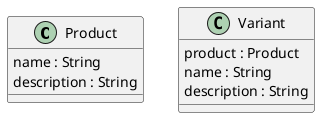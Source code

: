 @startuml
class Product {
  name : String
  description : String
}

class Variant {
  product : Product
  name : String
  description : String
}
@enduml